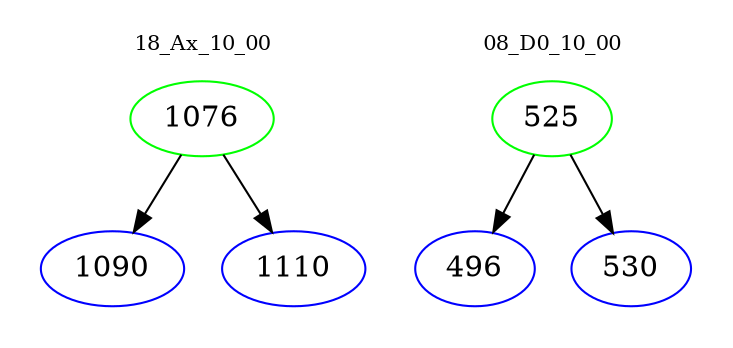 digraph{
subgraph cluster_0 {
color = white
label = "18_Ax_10_00";
fontsize=10;
T0_1076 [label="1076", color="green"]
T0_1076 -> T0_1090 [color="black"]
T0_1090 [label="1090", color="blue"]
T0_1076 -> T0_1110 [color="black"]
T0_1110 [label="1110", color="blue"]
}
subgraph cluster_1 {
color = white
label = "08_D0_10_00";
fontsize=10;
T1_525 [label="525", color="green"]
T1_525 -> T1_496 [color="black"]
T1_496 [label="496", color="blue"]
T1_525 -> T1_530 [color="black"]
T1_530 [label="530", color="blue"]
}
}
